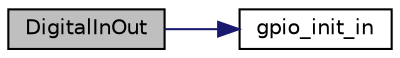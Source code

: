 digraph "DigitalInOut"
{
 // LATEX_PDF_SIZE
  edge [fontname="Helvetica",fontsize="10",labelfontname="Helvetica",labelfontsize="10"];
  node [fontname="Helvetica",fontsize="10",shape=record];
  rankdir="LR";
  Node1 [label="DigitalInOut",height=0.2,width=0.4,color="black", fillcolor="grey75", style="filled", fontcolor="black",tooltip=" "];
  Node1 -> Node2 [color="midnightblue",fontsize="10",style="solid",fontname="Helvetica"];
  Node2 [label="gpio_init_in",height=0.2,width=0.4,color="black", fillcolor="white", style="filled",URL="$group__hal__gpio.html#ga673e8a1c56bae84724ba155f3c99e959",tooltip=" "];
}

